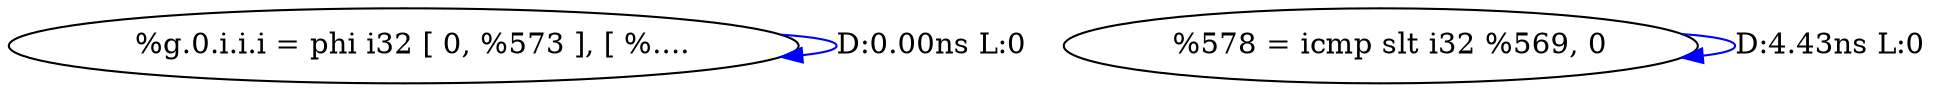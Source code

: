 digraph {
Node0x4179b20[label="  %g.0.i.i.i = phi i32 [ 0, %573 ], [ %...."];
Node0x4179b20 -> Node0x4179b20[label="D:0.00ns L:0",color=blue];
Node0x4179c60[label="  %578 = icmp slt i32 %569, 0"];
Node0x4179c60 -> Node0x4179c60[label="D:4.43ns L:0",color=blue];
}
